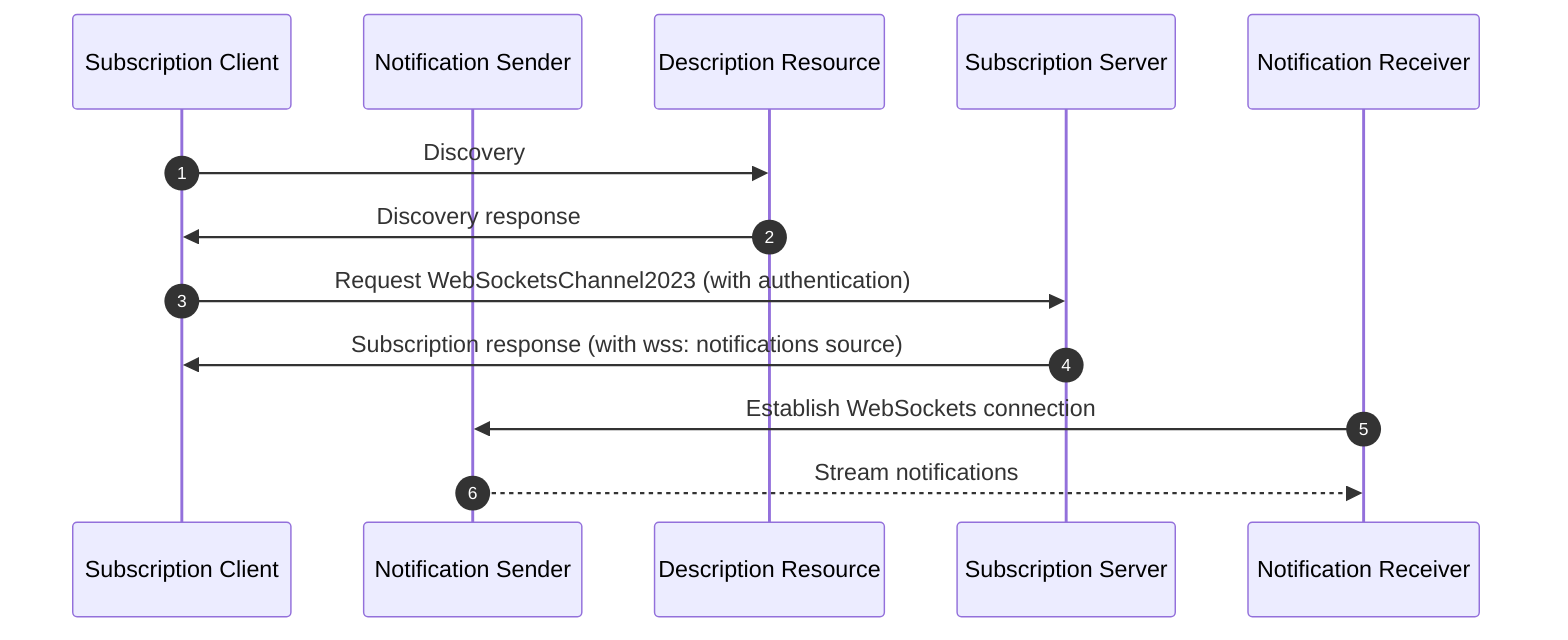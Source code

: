 sequenceDiagram
  autonumber
  participant Subscription Client
  participant Notification Sender
  participant Description Resource
  participant Subscription Server
  participant Notification Sender

  Subscription Client ->> Description Resource: Discovery
  Description Resource ->> Subscription Client: Discovery response
  Subscription Client ->> Subscription Server: Request WebSocketsChannel2023 (with authentication)
  Subscription Server ->> Subscription Client: Subscription response (with wss: notifications source)
  Notification Receiver ->> Notification Sender: Establish WebSockets connection
  Notification Sender -->> Notification Receiver: Stream notifications
